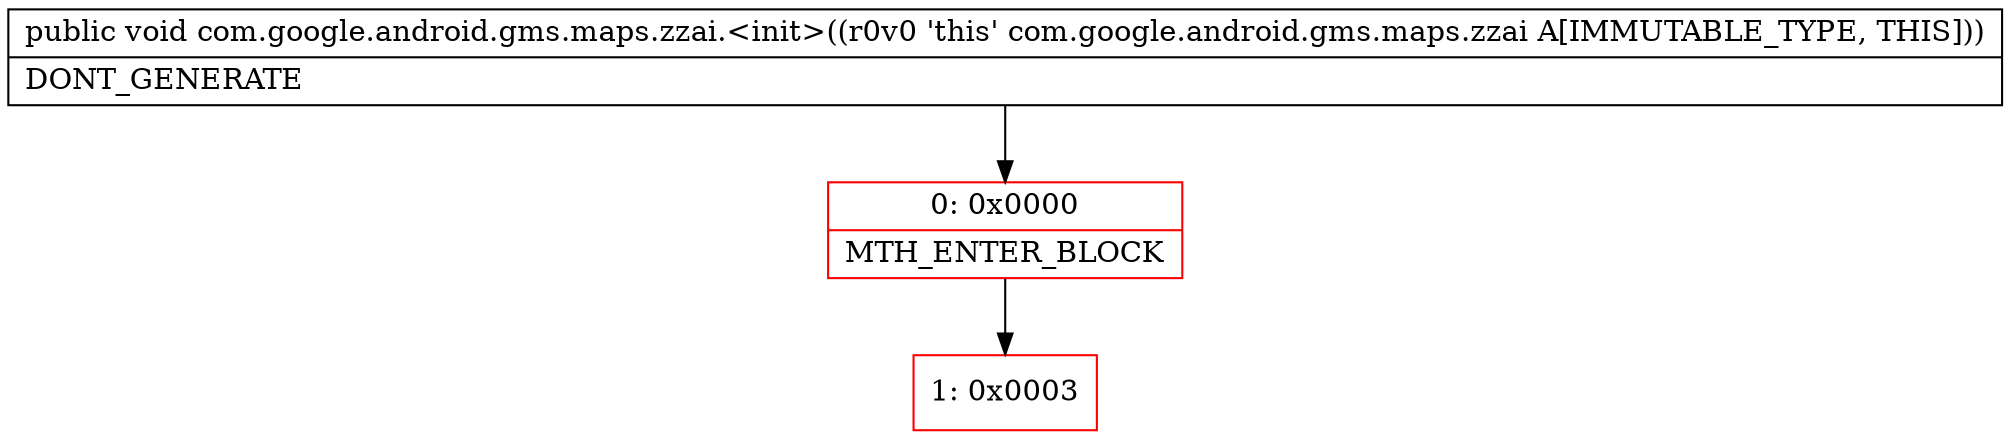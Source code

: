 digraph "CFG forcom.google.android.gms.maps.zzai.\<init\>()V" {
subgraph cluster_Region_1554997469 {
label = "R(0)";
node [shape=record,color=blue];
}
Node_0 [shape=record,color=red,label="{0\:\ 0x0000|MTH_ENTER_BLOCK\l}"];
Node_1 [shape=record,color=red,label="{1\:\ 0x0003}"];
MethodNode[shape=record,label="{public void com.google.android.gms.maps.zzai.\<init\>((r0v0 'this' com.google.android.gms.maps.zzai A[IMMUTABLE_TYPE, THIS]))  | DONT_GENERATE\l}"];
MethodNode -> Node_0;
Node_0 -> Node_1;
}


